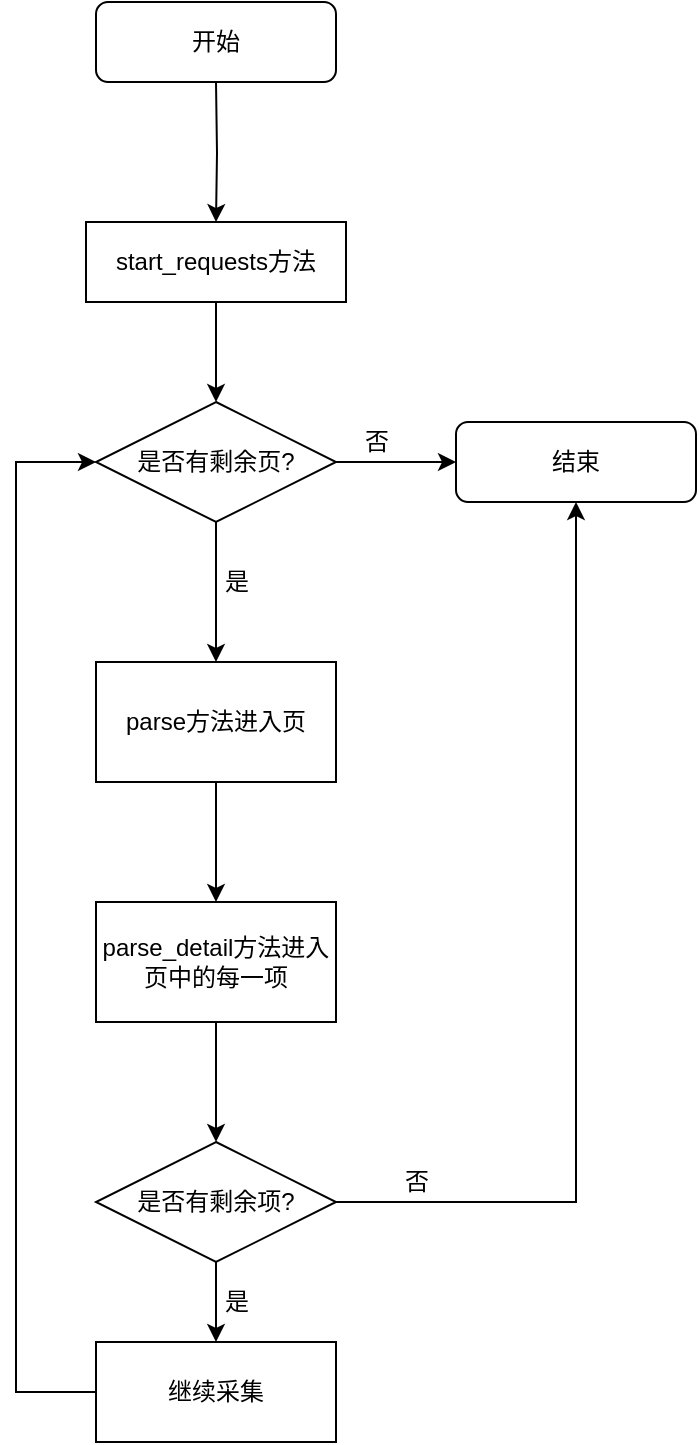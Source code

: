 <mxfile version="18.0.1" type="github">
  <diagram id="C5RBs43oDa-KdzZeNtuy" name="Page-1">
    <mxGraphModel dx="1038" dy="500" grid="1" gridSize="10" guides="1" tooltips="1" connect="1" arrows="1" fold="1" page="1" pageScale="1" pageWidth="827" pageHeight="1169" math="0" shadow="0">
      <root>
        <mxCell id="WIyWlLk6GJQsqaUBKTNV-0" />
        <mxCell id="WIyWlLk6GJQsqaUBKTNV-1" parent="WIyWlLk6GJQsqaUBKTNV-0" />
        <mxCell id="TbvFw0qDgVtC9K8mfjKH-4" style="edgeStyle=orthogonalEdgeStyle;rounded=0;orthogonalLoop=1;jettySize=auto;html=1;entryX=0.5;entryY=0;entryDx=0;entryDy=0;" parent="WIyWlLk6GJQsqaUBKTNV-1" target="TbvFw0qDgVtC9K8mfjKH-3" edge="1">
          <mxGeometry relative="1" as="geometry">
            <mxPoint x="310" y="320" as="sourcePoint" />
          </mxGeometry>
        </mxCell>
        <mxCell id="TbvFw0qDgVtC9K8mfjKH-12" style="edgeStyle=orthogonalEdgeStyle;rounded=0;orthogonalLoop=1;jettySize=auto;html=1;entryX=0.5;entryY=0;entryDx=0;entryDy=0;" parent="WIyWlLk6GJQsqaUBKTNV-1" source="TbvFw0qDgVtC9K8mfjKH-3" target="TbvFw0qDgVtC9K8mfjKH-10" edge="1">
          <mxGeometry relative="1" as="geometry" />
        </mxCell>
        <mxCell id="TbvFw0qDgVtC9K8mfjKH-3" value="start_requests方法" style="rounded=0;whiteSpace=wrap;html=1;" parent="WIyWlLk6GJQsqaUBKTNV-1" vertex="1">
          <mxGeometry x="245" y="390" width="130" height="40" as="geometry" />
        </mxCell>
        <mxCell id="TbvFw0qDgVtC9K8mfjKH-9" style="edgeStyle=orthogonalEdgeStyle;rounded=0;orthogonalLoop=1;jettySize=auto;html=1;entryX=0.5;entryY=0;entryDx=0;entryDy=0;" parent="WIyWlLk6GJQsqaUBKTNV-1" source="TbvFw0qDgVtC9K8mfjKH-6" target="TbvFw0qDgVtC9K8mfjKH-8" edge="1">
          <mxGeometry relative="1" as="geometry" />
        </mxCell>
        <mxCell id="TbvFw0qDgVtC9K8mfjKH-6" value="parse方法进入页" style="rounded=0;whiteSpace=wrap;html=1;" parent="WIyWlLk6GJQsqaUBKTNV-1" vertex="1">
          <mxGeometry x="250" y="610" width="120" height="60" as="geometry" />
        </mxCell>
        <mxCell id="TbvFw0qDgVtC9K8mfjKH-18" style="edgeStyle=orthogonalEdgeStyle;rounded=0;orthogonalLoop=1;jettySize=auto;html=1;entryX=0.5;entryY=0;entryDx=0;entryDy=0;" parent="WIyWlLk6GJQsqaUBKTNV-1" source="TbvFw0qDgVtC9K8mfjKH-8" target="TbvFw0qDgVtC9K8mfjKH-17" edge="1">
          <mxGeometry relative="1" as="geometry" />
        </mxCell>
        <mxCell id="TbvFw0qDgVtC9K8mfjKH-8" value="parse_detail方法进入页中的每一项" style="rounded=0;whiteSpace=wrap;html=1;" parent="WIyWlLk6GJQsqaUBKTNV-1" vertex="1">
          <mxGeometry x="250" y="730" width="120" height="60" as="geometry" />
        </mxCell>
        <mxCell id="TbvFw0qDgVtC9K8mfjKH-11" style="edgeStyle=orthogonalEdgeStyle;rounded=0;orthogonalLoop=1;jettySize=auto;html=1;entryX=0.5;entryY=0;entryDx=0;entryDy=0;" parent="WIyWlLk6GJQsqaUBKTNV-1" source="TbvFw0qDgVtC9K8mfjKH-10" target="TbvFw0qDgVtC9K8mfjKH-6" edge="1">
          <mxGeometry relative="1" as="geometry" />
        </mxCell>
        <mxCell id="TbvFw0qDgVtC9K8mfjKH-15" style="edgeStyle=orthogonalEdgeStyle;rounded=0;orthogonalLoop=1;jettySize=auto;html=1;entryX=0;entryY=0.5;entryDx=0;entryDy=0;" parent="WIyWlLk6GJQsqaUBKTNV-1" source="TbvFw0qDgVtC9K8mfjKH-10" target="TbvFw0qDgVtC9K8mfjKH-14" edge="1">
          <mxGeometry relative="1" as="geometry" />
        </mxCell>
        <mxCell id="TbvFw0qDgVtC9K8mfjKH-10" value="是否有剩余页?" style="rhombus;whiteSpace=wrap;html=1;" parent="WIyWlLk6GJQsqaUBKTNV-1" vertex="1">
          <mxGeometry x="250" y="480" width="120" height="60" as="geometry" />
        </mxCell>
        <mxCell id="TbvFw0qDgVtC9K8mfjKH-13" value="是" style="text;html=1;align=center;verticalAlign=middle;resizable=0;points=[];autosize=1;strokeColor=none;fillColor=none;" parent="WIyWlLk6GJQsqaUBKTNV-1" vertex="1">
          <mxGeometry x="305" y="560" width="30" height="20" as="geometry" />
        </mxCell>
        <mxCell id="TbvFw0qDgVtC9K8mfjKH-14" value="结束" style="rounded=1;whiteSpace=wrap;html=1;" parent="WIyWlLk6GJQsqaUBKTNV-1" vertex="1">
          <mxGeometry x="430" y="490" width="120" height="40" as="geometry" />
        </mxCell>
        <mxCell id="TbvFw0qDgVtC9K8mfjKH-16" value="否" style="text;html=1;align=center;verticalAlign=middle;resizable=0;points=[];autosize=1;strokeColor=none;fillColor=none;" parent="WIyWlLk6GJQsqaUBKTNV-1" vertex="1">
          <mxGeometry x="375" y="490" width="30" height="20" as="geometry" />
        </mxCell>
        <mxCell id="TbvFw0qDgVtC9K8mfjKH-21" style="edgeStyle=orthogonalEdgeStyle;rounded=0;orthogonalLoop=1;jettySize=auto;html=1;entryX=0.5;entryY=0;entryDx=0;entryDy=0;" parent="WIyWlLk6GJQsqaUBKTNV-1" source="TbvFw0qDgVtC9K8mfjKH-17" target="TbvFw0qDgVtC9K8mfjKH-20" edge="1">
          <mxGeometry relative="1" as="geometry" />
        </mxCell>
        <mxCell id="TbvFw0qDgVtC9K8mfjKH-24" style="edgeStyle=orthogonalEdgeStyle;rounded=0;orthogonalLoop=1;jettySize=auto;html=1;entryX=0.5;entryY=1;entryDx=0;entryDy=0;" parent="WIyWlLk6GJQsqaUBKTNV-1" source="TbvFw0qDgVtC9K8mfjKH-17" target="TbvFw0qDgVtC9K8mfjKH-14" edge="1">
          <mxGeometry relative="1" as="geometry" />
        </mxCell>
        <mxCell id="TbvFw0qDgVtC9K8mfjKH-17" value="是否有剩余项?" style="rhombus;whiteSpace=wrap;html=1;" parent="WIyWlLk6GJQsqaUBKTNV-1" vertex="1">
          <mxGeometry x="250" y="850" width="120" height="60" as="geometry" />
        </mxCell>
        <mxCell id="TbvFw0qDgVtC9K8mfjKH-23" style="edgeStyle=orthogonalEdgeStyle;rounded=0;orthogonalLoop=1;jettySize=auto;html=1;entryX=0;entryY=0.5;entryDx=0;entryDy=0;" parent="WIyWlLk6GJQsqaUBKTNV-1" source="TbvFw0qDgVtC9K8mfjKH-20" target="TbvFw0qDgVtC9K8mfjKH-10" edge="1">
          <mxGeometry relative="1" as="geometry">
            <Array as="points">
              <mxPoint x="210" y="975" />
              <mxPoint x="210" y="510" />
            </Array>
          </mxGeometry>
        </mxCell>
        <mxCell id="TbvFw0qDgVtC9K8mfjKH-20" value="继续采集" style="rounded=0;whiteSpace=wrap;html=1;" parent="WIyWlLk6GJQsqaUBKTNV-1" vertex="1">
          <mxGeometry x="250" y="950" width="120" height="50" as="geometry" />
        </mxCell>
        <mxCell id="TbvFw0qDgVtC9K8mfjKH-22" value="是" style="text;html=1;align=center;verticalAlign=middle;resizable=0;points=[];autosize=1;strokeColor=none;fillColor=none;" parent="WIyWlLk6GJQsqaUBKTNV-1" vertex="1">
          <mxGeometry x="305" y="920" width="30" height="20" as="geometry" />
        </mxCell>
        <mxCell id="TbvFw0qDgVtC9K8mfjKH-25" value="否" style="text;html=1;align=center;verticalAlign=middle;resizable=0;points=[];autosize=1;strokeColor=none;fillColor=none;" parent="WIyWlLk6GJQsqaUBKTNV-1" vertex="1">
          <mxGeometry x="395" y="860" width="30" height="20" as="geometry" />
        </mxCell>
        <mxCell id="TbvFw0qDgVtC9K8mfjKH-26" value="开始" style="rounded=1;whiteSpace=wrap;html=1;" parent="WIyWlLk6GJQsqaUBKTNV-1" vertex="1">
          <mxGeometry x="250" y="280" width="120" height="40" as="geometry" />
        </mxCell>
      </root>
    </mxGraphModel>
  </diagram>
</mxfile>
